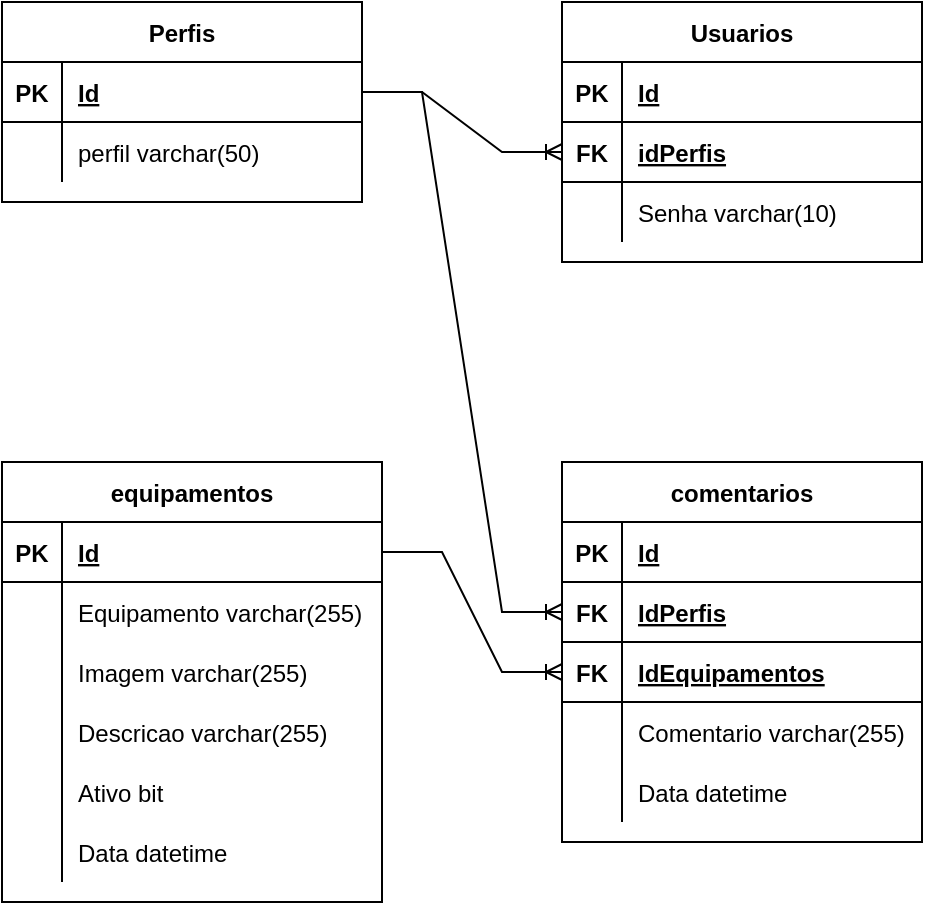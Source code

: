 <mxfile version="17.0.0" type="device" pages="2"><diagram id="mDJBDzFEqx9KBHEPvvmb" name="logico"><mxGraphModel dx="716" dy="403" grid="1" gridSize="10" guides="1" tooltips="1" connect="1" arrows="1" fold="1" page="1" pageScale="1" pageWidth="827" pageHeight="1169" math="0" shadow="0"><root><mxCell id="0"/><mxCell id="1" parent="0"/><mxCell id="s0BUo5IRbBce1JvLdzAz-1" value="Usuarios" style="shape=table;startSize=30;container=1;collapsible=1;childLayout=tableLayout;fixedRows=1;rowLines=0;fontStyle=1;align=center;resizeLast=1;" vertex="1" parent="1"><mxGeometry x="320" y="220" width="180" height="130" as="geometry"/></mxCell><mxCell id="s0BUo5IRbBce1JvLdzAz-2" value="" style="shape=tableRow;horizontal=0;startSize=0;swimlaneHead=0;swimlaneBody=0;fillColor=none;collapsible=0;dropTarget=0;points=[[0,0.5],[1,0.5]];portConstraint=eastwest;top=0;left=0;right=0;bottom=1;" vertex="1" parent="s0BUo5IRbBce1JvLdzAz-1"><mxGeometry y="30" width="180" height="30" as="geometry"/></mxCell><mxCell id="s0BUo5IRbBce1JvLdzAz-3" value="PK" style="shape=partialRectangle;connectable=0;fillColor=none;top=0;left=0;bottom=0;right=0;fontStyle=1;overflow=hidden;" vertex="1" parent="s0BUo5IRbBce1JvLdzAz-2"><mxGeometry width="30" height="30" as="geometry"><mxRectangle width="30" height="30" as="alternateBounds"/></mxGeometry></mxCell><mxCell id="s0BUo5IRbBce1JvLdzAz-4" value="Id" style="shape=partialRectangle;connectable=0;fillColor=none;top=0;left=0;bottom=0;right=0;align=left;spacingLeft=6;fontStyle=5;overflow=hidden;" vertex="1" parent="s0BUo5IRbBce1JvLdzAz-2"><mxGeometry x="30" width="150" height="30" as="geometry"><mxRectangle width="150" height="30" as="alternateBounds"/></mxGeometry></mxCell><mxCell id="s0BUo5IRbBce1JvLdzAz-74" value="" style="shape=tableRow;horizontal=0;startSize=0;swimlaneHead=0;swimlaneBody=0;fillColor=none;collapsible=0;dropTarget=0;points=[[0,0.5],[1,0.5]];portConstraint=eastwest;top=0;left=0;right=0;bottom=1;" vertex="1" parent="s0BUo5IRbBce1JvLdzAz-1"><mxGeometry y="60" width="180" height="30" as="geometry"/></mxCell><mxCell id="s0BUo5IRbBce1JvLdzAz-75" value="FK" style="shape=partialRectangle;connectable=0;fillColor=none;top=0;left=0;bottom=0;right=0;fontStyle=1;overflow=hidden;" vertex="1" parent="s0BUo5IRbBce1JvLdzAz-74"><mxGeometry width="30" height="30" as="geometry"><mxRectangle width="30" height="30" as="alternateBounds"/></mxGeometry></mxCell><mxCell id="s0BUo5IRbBce1JvLdzAz-76" value="idPerfis" style="shape=partialRectangle;connectable=0;fillColor=none;top=0;left=0;bottom=0;right=0;align=left;spacingLeft=6;fontStyle=5;overflow=hidden;" vertex="1" parent="s0BUo5IRbBce1JvLdzAz-74"><mxGeometry x="30" width="150" height="30" as="geometry"><mxRectangle width="150" height="30" as="alternateBounds"/></mxGeometry></mxCell><mxCell id="s0BUo5IRbBce1JvLdzAz-5" value="" style="shape=tableRow;horizontal=0;startSize=0;swimlaneHead=0;swimlaneBody=0;fillColor=none;collapsible=0;dropTarget=0;points=[[0,0.5],[1,0.5]];portConstraint=eastwest;top=0;left=0;right=0;bottom=0;" vertex="1" parent="s0BUo5IRbBce1JvLdzAz-1"><mxGeometry y="90" width="180" height="30" as="geometry"/></mxCell><mxCell id="s0BUo5IRbBce1JvLdzAz-6" value="" style="shape=partialRectangle;connectable=0;fillColor=none;top=0;left=0;bottom=0;right=0;editable=1;overflow=hidden;" vertex="1" parent="s0BUo5IRbBce1JvLdzAz-5"><mxGeometry width="30" height="30" as="geometry"><mxRectangle width="30" height="30" as="alternateBounds"/></mxGeometry></mxCell><mxCell id="s0BUo5IRbBce1JvLdzAz-7" value="Senha varchar(10)" style="shape=partialRectangle;connectable=0;fillColor=none;top=0;left=0;bottom=0;right=0;align=left;spacingLeft=6;overflow=hidden;" vertex="1" parent="s0BUo5IRbBce1JvLdzAz-5"><mxGeometry x="30" width="150" height="30" as="geometry"><mxRectangle width="150" height="30" as="alternateBounds"/></mxGeometry></mxCell><mxCell id="s0BUo5IRbBce1JvLdzAz-14" value="equipamentos" style="shape=table;startSize=30;container=1;collapsible=1;childLayout=tableLayout;fixedRows=1;rowLines=0;fontStyle=1;align=center;resizeLast=1;" vertex="1" parent="1"><mxGeometry x="40" y="450" width="190" height="220" as="geometry"/></mxCell><mxCell id="s0BUo5IRbBce1JvLdzAz-15" value="" style="shape=tableRow;horizontal=0;startSize=0;swimlaneHead=0;swimlaneBody=0;fillColor=none;collapsible=0;dropTarget=0;points=[[0,0.5],[1,0.5]];portConstraint=eastwest;top=0;left=0;right=0;bottom=1;" vertex="1" parent="s0BUo5IRbBce1JvLdzAz-14"><mxGeometry y="30" width="190" height="30" as="geometry"/></mxCell><mxCell id="s0BUo5IRbBce1JvLdzAz-16" value="PK" style="shape=partialRectangle;connectable=0;fillColor=none;top=0;left=0;bottom=0;right=0;fontStyle=1;overflow=hidden;" vertex="1" parent="s0BUo5IRbBce1JvLdzAz-15"><mxGeometry width="30" height="30" as="geometry"><mxRectangle width="30" height="30" as="alternateBounds"/></mxGeometry></mxCell><mxCell id="s0BUo5IRbBce1JvLdzAz-17" value="Id" style="shape=partialRectangle;connectable=0;fillColor=none;top=0;left=0;bottom=0;right=0;align=left;spacingLeft=6;fontStyle=5;overflow=hidden;" vertex="1" parent="s0BUo5IRbBce1JvLdzAz-15"><mxGeometry x="30" width="160" height="30" as="geometry"><mxRectangle width="160" height="30" as="alternateBounds"/></mxGeometry></mxCell><mxCell id="s0BUo5IRbBce1JvLdzAz-18" value="" style="shape=tableRow;horizontal=0;startSize=0;swimlaneHead=0;swimlaneBody=0;fillColor=none;collapsible=0;dropTarget=0;points=[[0,0.5],[1,0.5]];portConstraint=eastwest;top=0;left=0;right=0;bottom=0;" vertex="1" parent="s0BUo5IRbBce1JvLdzAz-14"><mxGeometry y="60" width="190" height="30" as="geometry"/></mxCell><mxCell id="s0BUo5IRbBce1JvLdzAz-19" value="" style="shape=partialRectangle;connectable=0;fillColor=none;top=0;left=0;bottom=0;right=0;editable=1;overflow=hidden;" vertex="1" parent="s0BUo5IRbBce1JvLdzAz-18"><mxGeometry width="30" height="30" as="geometry"><mxRectangle width="30" height="30" as="alternateBounds"/></mxGeometry></mxCell><mxCell id="s0BUo5IRbBce1JvLdzAz-20" value="Equipamento varchar(255)" style="shape=partialRectangle;connectable=0;fillColor=none;top=0;left=0;bottom=0;right=0;align=left;spacingLeft=6;overflow=hidden;" vertex="1" parent="s0BUo5IRbBce1JvLdzAz-18"><mxGeometry x="30" width="160" height="30" as="geometry"><mxRectangle width="160" height="30" as="alternateBounds"/></mxGeometry></mxCell><mxCell id="s0BUo5IRbBce1JvLdzAz-21" value="" style="shape=tableRow;horizontal=0;startSize=0;swimlaneHead=0;swimlaneBody=0;fillColor=none;collapsible=0;dropTarget=0;points=[[0,0.5],[1,0.5]];portConstraint=eastwest;top=0;left=0;right=0;bottom=0;" vertex="1" parent="s0BUo5IRbBce1JvLdzAz-14"><mxGeometry y="90" width="190" height="30" as="geometry"/></mxCell><mxCell id="s0BUo5IRbBce1JvLdzAz-22" value="" style="shape=partialRectangle;connectable=0;fillColor=none;top=0;left=0;bottom=0;right=0;editable=1;overflow=hidden;" vertex="1" parent="s0BUo5IRbBce1JvLdzAz-21"><mxGeometry width="30" height="30" as="geometry"><mxRectangle width="30" height="30" as="alternateBounds"/></mxGeometry></mxCell><mxCell id="s0BUo5IRbBce1JvLdzAz-23" value="Imagem varchar(255)" style="shape=partialRectangle;connectable=0;fillColor=none;top=0;left=0;bottom=0;right=0;align=left;spacingLeft=6;overflow=hidden;" vertex="1" parent="s0BUo5IRbBce1JvLdzAz-21"><mxGeometry x="30" width="160" height="30" as="geometry"><mxRectangle width="160" height="30" as="alternateBounds"/></mxGeometry></mxCell><mxCell id="s0BUo5IRbBce1JvLdzAz-77" value="" style="shape=tableRow;horizontal=0;startSize=0;swimlaneHead=0;swimlaneBody=0;fillColor=none;collapsible=0;dropTarget=0;points=[[0,0.5],[1,0.5]];portConstraint=eastwest;top=0;left=0;right=0;bottom=0;" vertex="1" parent="s0BUo5IRbBce1JvLdzAz-14"><mxGeometry y="120" width="190" height="30" as="geometry"/></mxCell><mxCell id="s0BUo5IRbBce1JvLdzAz-78" value="" style="shape=partialRectangle;connectable=0;fillColor=none;top=0;left=0;bottom=0;right=0;editable=1;overflow=hidden;" vertex="1" parent="s0BUo5IRbBce1JvLdzAz-77"><mxGeometry width="30" height="30" as="geometry"><mxRectangle width="30" height="30" as="alternateBounds"/></mxGeometry></mxCell><mxCell id="s0BUo5IRbBce1JvLdzAz-79" value="Descricao varchar(255)" style="shape=partialRectangle;connectable=0;fillColor=none;top=0;left=0;bottom=0;right=0;align=left;spacingLeft=6;overflow=hidden;" vertex="1" parent="s0BUo5IRbBce1JvLdzAz-77"><mxGeometry x="30" width="160" height="30" as="geometry"><mxRectangle width="160" height="30" as="alternateBounds"/></mxGeometry></mxCell><mxCell id="s0BUo5IRbBce1JvLdzAz-83" value="" style="shape=tableRow;horizontal=0;startSize=0;swimlaneHead=0;swimlaneBody=0;fillColor=none;collapsible=0;dropTarget=0;points=[[0,0.5],[1,0.5]];portConstraint=eastwest;top=0;left=0;right=0;bottom=0;" vertex="1" parent="s0BUo5IRbBce1JvLdzAz-14"><mxGeometry y="150" width="190" height="30" as="geometry"/></mxCell><mxCell id="s0BUo5IRbBce1JvLdzAz-84" value="" style="shape=partialRectangle;connectable=0;fillColor=none;top=0;left=0;bottom=0;right=0;editable=1;overflow=hidden;" vertex="1" parent="s0BUo5IRbBce1JvLdzAz-83"><mxGeometry width="30" height="30" as="geometry"><mxRectangle width="30" height="30" as="alternateBounds"/></mxGeometry></mxCell><mxCell id="s0BUo5IRbBce1JvLdzAz-85" value="Ativo bit" style="shape=partialRectangle;connectable=0;fillColor=none;top=0;left=0;bottom=0;right=0;align=left;spacingLeft=6;overflow=hidden;" vertex="1" parent="s0BUo5IRbBce1JvLdzAz-83"><mxGeometry x="30" width="160" height="30" as="geometry"><mxRectangle width="160" height="30" as="alternateBounds"/></mxGeometry></mxCell><mxCell id="s0BUo5IRbBce1JvLdzAz-24" value="" style="shape=tableRow;horizontal=0;startSize=0;swimlaneHead=0;swimlaneBody=0;fillColor=none;collapsible=0;dropTarget=0;points=[[0,0.5],[1,0.5]];portConstraint=eastwest;top=0;left=0;right=0;bottom=0;" vertex="1" parent="s0BUo5IRbBce1JvLdzAz-14"><mxGeometry y="180" width="190" height="30" as="geometry"/></mxCell><mxCell id="s0BUo5IRbBce1JvLdzAz-25" value="" style="shape=partialRectangle;connectable=0;fillColor=none;top=0;left=0;bottom=0;right=0;editable=1;overflow=hidden;" vertex="1" parent="s0BUo5IRbBce1JvLdzAz-24"><mxGeometry width="30" height="30" as="geometry"><mxRectangle width="30" height="30" as="alternateBounds"/></mxGeometry></mxCell><mxCell id="s0BUo5IRbBce1JvLdzAz-26" value="Data datetime" style="shape=partialRectangle;connectable=0;fillColor=none;top=0;left=0;bottom=0;right=0;align=left;spacingLeft=6;overflow=hidden;" vertex="1" parent="s0BUo5IRbBce1JvLdzAz-24"><mxGeometry x="30" width="160" height="30" as="geometry"><mxRectangle width="160" height="30" as="alternateBounds"/></mxGeometry></mxCell><mxCell id="s0BUo5IRbBce1JvLdzAz-27" value="comentarios" style="shape=table;startSize=30;container=1;collapsible=1;childLayout=tableLayout;fixedRows=1;rowLines=0;fontStyle=1;align=center;resizeLast=1;" vertex="1" parent="1"><mxGeometry x="320" y="450" width="180" height="190" as="geometry"/></mxCell><mxCell id="s0BUo5IRbBce1JvLdzAz-28" value="" style="shape=tableRow;horizontal=0;startSize=0;swimlaneHead=0;swimlaneBody=0;fillColor=none;collapsible=0;dropTarget=0;points=[[0,0.5],[1,0.5]];portConstraint=eastwest;top=0;left=0;right=0;bottom=1;" vertex="1" parent="s0BUo5IRbBce1JvLdzAz-27"><mxGeometry y="30" width="180" height="30" as="geometry"/></mxCell><mxCell id="s0BUo5IRbBce1JvLdzAz-29" value="PK" style="shape=partialRectangle;connectable=0;fillColor=none;top=0;left=0;bottom=0;right=0;fontStyle=1;overflow=hidden;" vertex="1" parent="s0BUo5IRbBce1JvLdzAz-28"><mxGeometry width="30" height="30" as="geometry"><mxRectangle width="30" height="30" as="alternateBounds"/></mxGeometry></mxCell><mxCell id="s0BUo5IRbBce1JvLdzAz-30" value="Id" style="shape=partialRectangle;connectable=0;fillColor=none;top=0;left=0;bottom=0;right=0;align=left;spacingLeft=6;fontStyle=5;overflow=hidden;" vertex="1" parent="s0BUo5IRbBce1JvLdzAz-28"><mxGeometry x="30" width="150" height="30" as="geometry"><mxRectangle width="150" height="30" as="alternateBounds"/></mxGeometry></mxCell><mxCell id="s0BUo5IRbBce1JvLdzAz-86" value="" style="shape=tableRow;horizontal=0;startSize=0;swimlaneHead=0;swimlaneBody=0;fillColor=none;collapsible=0;dropTarget=0;points=[[0,0.5],[1,0.5]];portConstraint=eastwest;top=0;left=0;right=0;bottom=1;" vertex="1" parent="s0BUo5IRbBce1JvLdzAz-27"><mxGeometry y="60" width="180" height="30" as="geometry"/></mxCell><mxCell id="s0BUo5IRbBce1JvLdzAz-87" value="FK" style="shape=partialRectangle;connectable=0;fillColor=none;top=0;left=0;bottom=0;right=0;fontStyle=1;overflow=hidden;" vertex="1" parent="s0BUo5IRbBce1JvLdzAz-86"><mxGeometry width="30" height="30" as="geometry"><mxRectangle width="30" height="30" as="alternateBounds"/></mxGeometry></mxCell><mxCell id="s0BUo5IRbBce1JvLdzAz-88" value="IdPerfis" style="shape=partialRectangle;connectable=0;fillColor=none;top=0;left=0;bottom=0;right=0;align=left;spacingLeft=6;fontStyle=5;overflow=hidden;" vertex="1" parent="s0BUo5IRbBce1JvLdzAz-86"><mxGeometry x="30" width="150" height="30" as="geometry"><mxRectangle width="150" height="30" as="alternateBounds"/></mxGeometry></mxCell><mxCell id="s0BUo5IRbBce1JvLdzAz-93" value="" style="shape=tableRow;horizontal=0;startSize=0;swimlaneHead=0;swimlaneBody=0;fillColor=none;collapsible=0;dropTarget=0;points=[[0,0.5],[1,0.5]];portConstraint=eastwest;top=0;left=0;right=0;bottom=1;" vertex="1" parent="s0BUo5IRbBce1JvLdzAz-27"><mxGeometry y="90" width="180" height="30" as="geometry"/></mxCell><mxCell id="s0BUo5IRbBce1JvLdzAz-94" value="FK" style="shape=partialRectangle;connectable=0;fillColor=none;top=0;left=0;bottom=0;right=0;fontStyle=1;overflow=hidden;" vertex="1" parent="s0BUo5IRbBce1JvLdzAz-93"><mxGeometry width="30" height="30" as="geometry"><mxRectangle width="30" height="30" as="alternateBounds"/></mxGeometry></mxCell><mxCell id="s0BUo5IRbBce1JvLdzAz-95" value="IdEquipamentos" style="shape=partialRectangle;connectable=0;fillColor=none;top=0;left=0;bottom=0;right=0;align=left;spacingLeft=6;fontStyle=5;overflow=hidden;" vertex="1" parent="s0BUo5IRbBce1JvLdzAz-93"><mxGeometry x="30" width="150" height="30" as="geometry"><mxRectangle width="150" height="30" as="alternateBounds"/></mxGeometry></mxCell><mxCell id="s0BUo5IRbBce1JvLdzAz-34" value="" style="shape=tableRow;horizontal=0;startSize=0;swimlaneHead=0;swimlaneBody=0;fillColor=none;collapsible=0;dropTarget=0;points=[[0,0.5],[1,0.5]];portConstraint=eastwest;top=0;left=0;right=0;bottom=0;" vertex="1" parent="s0BUo5IRbBce1JvLdzAz-27"><mxGeometry y="120" width="180" height="30" as="geometry"/></mxCell><mxCell id="s0BUo5IRbBce1JvLdzAz-35" value="" style="shape=partialRectangle;connectable=0;fillColor=none;top=0;left=0;bottom=0;right=0;editable=1;overflow=hidden;" vertex="1" parent="s0BUo5IRbBce1JvLdzAz-34"><mxGeometry width="30" height="30" as="geometry"><mxRectangle width="30" height="30" as="alternateBounds"/></mxGeometry></mxCell><mxCell id="s0BUo5IRbBce1JvLdzAz-36" value="Comentario varchar(255)" style="shape=partialRectangle;connectable=0;fillColor=none;top=0;left=0;bottom=0;right=0;align=left;spacingLeft=6;overflow=hidden;" vertex="1" parent="s0BUo5IRbBce1JvLdzAz-34"><mxGeometry x="30" width="150" height="30" as="geometry"><mxRectangle width="150" height="30" as="alternateBounds"/></mxGeometry></mxCell><mxCell id="s0BUo5IRbBce1JvLdzAz-37" value="" style="shape=tableRow;horizontal=0;startSize=0;swimlaneHead=0;swimlaneBody=0;fillColor=none;collapsible=0;dropTarget=0;points=[[0,0.5],[1,0.5]];portConstraint=eastwest;top=0;left=0;right=0;bottom=0;" vertex="1" parent="s0BUo5IRbBce1JvLdzAz-27"><mxGeometry y="150" width="180" height="30" as="geometry"/></mxCell><mxCell id="s0BUo5IRbBce1JvLdzAz-38" value="" style="shape=partialRectangle;connectable=0;fillColor=none;top=0;left=0;bottom=0;right=0;editable=1;overflow=hidden;" vertex="1" parent="s0BUo5IRbBce1JvLdzAz-37"><mxGeometry width="30" height="30" as="geometry"><mxRectangle width="30" height="30" as="alternateBounds"/></mxGeometry></mxCell><mxCell id="s0BUo5IRbBce1JvLdzAz-39" value="Data datetime" style="shape=partialRectangle;connectable=0;fillColor=none;top=0;left=0;bottom=0;right=0;align=left;spacingLeft=6;overflow=hidden;" vertex="1" parent="s0BUo5IRbBce1JvLdzAz-37"><mxGeometry x="30" width="150" height="30" as="geometry"><mxRectangle width="150" height="30" as="alternateBounds"/></mxGeometry></mxCell><mxCell id="s0BUo5IRbBce1JvLdzAz-40" value="Perfis" style="shape=table;startSize=30;container=1;collapsible=1;childLayout=tableLayout;fixedRows=1;rowLines=0;fontStyle=1;align=center;resizeLast=1;" vertex="1" parent="1"><mxGeometry x="40" y="220" width="180" height="100" as="geometry"/></mxCell><mxCell id="s0BUo5IRbBce1JvLdzAz-41" value="" style="shape=tableRow;horizontal=0;startSize=0;swimlaneHead=0;swimlaneBody=0;fillColor=none;collapsible=0;dropTarget=0;points=[[0,0.5],[1,0.5]];portConstraint=eastwest;top=0;left=0;right=0;bottom=1;" vertex="1" parent="s0BUo5IRbBce1JvLdzAz-40"><mxGeometry y="30" width="180" height="30" as="geometry"/></mxCell><mxCell id="s0BUo5IRbBce1JvLdzAz-42" value="PK" style="shape=partialRectangle;connectable=0;fillColor=none;top=0;left=0;bottom=0;right=0;fontStyle=1;overflow=hidden;" vertex="1" parent="s0BUo5IRbBce1JvLdzAz-41"><mxGeometry width="30" height="30" as="geometry"><mxRectangle width="30" height="30" as="alternateBounds"/></mxGeometry></mxCell><mxCell id="s0BUo5IRbBce1JvLdzAz-43" value="Id" style="shape=partialRectangle;connectable=0;fillColor=none;top=0;left=0;bottom=0;right=0;align=left;spacingLeft=6;fontStyle=5;overflow=hidden;" vertex="1" parent="s0BUo5IRbBce1JvLdzAz-41"><mxGeometry x="30" width="150" height="30" as="geometry"><mxRectangle width="150" height="30" as="alternateBounds"/></mxGeometry></mxCell><mxCell id="s0BUo5IRbBce1JvLdzAz-44" value="" style="shape=tableRow;horizontal=0;startSize=0;swimlaneHead=0;swimlaneBody=0;fillColor=none;collapsible=0;dropTarget=0;points=[[0,0.5],[1,0.5]];portConstraint=eastwest;top=0;left=0;right=0;bottom=0;" vertex="1" parent="s0BUo5IRbBce1JvLdzAz-40"><mxGeometry y="60" width="180" height="30" as="geometry"/></mxCell><mxCell id="s0BUo5IRbBce1JvLdzAz-45" value="" style="shape=partialRectangle;connectable=0;fillColor=none;top=0;left=0;bottom=0;right=0;editable=1;overflow=hidden;" vertex="1" parent="s0BUo5IRbBce1JvLdzAz-44"><mxGeometry width="30" height="30" as="geometry"><mxRectangle width="30" height="30" as="alternateBounds"/></mxGeometry></mxCell><mxCell id="s0BUo5IRbBce1JvLdzAz-46" value="perfil varchar(50)" style="shape=partialRectangle;connectable=0;fillColor=none;top=0;left=0;bottom=0;right=0;align=left;spacingLeft=6;overflow=hidden;" vertex="1" parent="s0BUo5IRbBce1JvLdzAz-44"><mxGeometry x="30" width="150" height="30" as="geometry"><mxRectangle width="150" height="30" as="alternateBounds"/></mxGeometry></mxCell><mxCell id="s0BUo5IRbBce1JvLdzAz-96" value="" style="edgeStyle=entityRelationEdgeStyle;fontSize=12;html=1;endArrow=ERoneToMany;rounded=0;" edge="1" parent="1" source="s0BUo5IRbBce1JvLdzAz-41" target="s0BUo5IRbBce1JvLdzAz-74"><mxGeometry width="100" height="100" relative="1" as="geometry"><mxPoint x="210" y="400" as="sourcePoint"/><mxPoint x="310" y="300" as="targetPoint"/></mxGeometry></mxCell><mxCell id="s0BUo5IRbBce1JvLdzAz-97" value="" style="edgeStyle=entityRelationEdgeStyle;fontSize=12;html=1;endArrow=ERoneToMany;rounded=0;" edge="1" parent="1" source="s0BUo5IRbBce1JvLdzAz-41" target="s0BUo5IRbBce1JvLdzAz-86"><mxGeometry width="100" height="100" relative="1" as="geometry"><mxPoint x="200.0" y="350" as="sourcePoint"/><mxPoint x="300" y="380" as="targetPoint"/></mxGeometry></mxCell><mxCell id="s0BUo5IRbBce1JvLdzAz-98" value="" style="edgeStyle=entityRelationEdgeStyle;fontSize=12;html=1;endArrow=ERoneToMany;rounded=0;" edge="1" parent="1" source="s0BUo5IRbBce1JvLdzAz-15" target="s0BUo5IRbBce1JvLdzAz-93"><mxGeometry width="100" height="100" relative="1" as="geometry"><mxPoint x="230.0" y="275" as="sourcePoint"/><mxPoint x="330" y="535" as="targetPoint"/></mxGeometry></mxCell></root></mxGraphModel></diagram><diagram id="usnAdzIzjz3aPlT-hz3T" name="atividades"><mxGraphModel dx="865" dy="488" grid="1" gridSize="10" guides="1" tooltips="1" connect="1" arrows="1" fold="1" page="1" pageScale="1" pageWidth="827" pageHeight="1169" math="0" shadow="0"><root><mxCell id="jtUHGkiTQgxObFIdpVsq-0"/><mxCell id="jtUHGkiTQgxObFIdpVsq-1" parent="jtUHGkiTQgxObFIdpVsq-0"/><mxCell id="jtUHGkiTQgxObFIdpVsq-2" value="" style="ellipse;html=1;shape=startState;fillColor=#000000;strokeColor=#ff0000;" vertex="1" parent="jtUHGkiTQgxObFIdpVsq-1"><mxGeometry x="400" y="260" width="30" height="30" as="geometry"/></mxCell><mxCell id="jtUHGkiTQgxObFIdpVsq-3" value="" style="edgeStyle=orthogonalEdgeStyle;html=1;verticalAlign=bottom;endArrow=open;endSize=8;strokeColor=#ff0000;rounded=0;" edge="1" source="jtUHGkiTQgxObFIdpVsq-2" parent="jtUHGkiTQgxObFIdpVsq-1"><mxGeometry relative="1" as="geometry"><mxPoint x="415" y="350" as="targetPoint"/></mxGeometry></mxCell><mxCell id="jtUHGkiTQgxObFIdpVsq-4" value="" style="ellipse;html=1;shape=endState;fillColor=#000000;strokeColor=#ff0000;" vertex="1" parent="jtUHGkiTQgxObFIdpVsq-1"><mxGeometry x="400" y="950" width="30" height="30" as="geometry"/></mxCell><mxCell id="jtUHGkiTQgxObFIdpVsq-7" value="Efetuar Login" style="rounded=1;whiteSpace=wrap;html=1;arcSize=40;fontColor=#000000;fillColor=#ffffc0;strokeColor=#ff0000;" vertex="1" parent="jtUHGkiTQgxObFIdpVsq-1"><mxGeometry x="355" y="350" width="120" height="40" as="geometry"/></mxCell><mxCell id="jtUHGkiTQgxObFIdpVsq-8" value="" style="edgeStyle=orthogonalEdgeStyle;html=1;verticalAlign=bottom;endArrow=open;endSize=8;strokeColor=#ff0000;rounded=0;entryX=0.5;entryY=0;entryDx=0;entryDy=0;" edge="1" source="jtUHGkiTQgxObFIdpVsq-7" parent="jtUHGkiTQgxObFIdpVsq-1" target="jtUHGkiTQgxObFIdpVsq-9"><mxGeometry relative="1" as="geometry"><mxPoint x="530" y="420" as="targetPoint"/><Array as="points"/></mxGeometry></mxCell><mxCell id="jtUHGkiTQgxObFIdpVsq-9" value="Usuario valido?" style="rhombus;whiteSpace=wrap;html=1;fillColor=#ffffc0;strokeColor=#ff0000;" vertex="1" parent="jtUHGkiTQgxObFIdpVsq-1"><mxGeometry x="375" y="480" width="80" height="40" as="geometry"/></mxCell><mxCell id="jtUHGkiTQgxObFIdpVsq-10" value="no" style="edgeStyle=orthogonalEdgeStyle;html=1;align=left;verticalAlign=bottom;endArrow=open;endSize=8;strokeColor=#ff0000;rounded=0;entryX=0;entryY=0.5;entryDx=0;entryDy=0;" edge="1" source="jtUHGkiTQgxObFIdpVsq-9" parent="jtUHGkiTQgxObFIdpVsq-1" target="jtUHGkiTQgxObFIdpVsq-12"><mxGeometry x="-1" relative="1" as="geometry"><mxPoint x="504" y="450" as="targetPoint"/></mxGeometry></mxCell><mxCell id="jtUHGkiTQgxObFIdpVsq-11" value="yes" style="edgeStyle=orthogonalEdgeStyle;html=1;align=left;verticalAlign=top;endArrow=open;endSize=8;strokeColor=#ff0000;rounded=0;entryX=0.5;entryY=0;entryDx=0;entryDy=0;" edge="1" source="jtUHGkiTQgxObFIdpVsq-9" parent="jtUHGkiTQgxObFIdpVsq-1" target="jtUHGkiTQgxObFIdpVsq-15"><mxGeometry x="-1" y="11" relative="1" as="geometry"><mxPoint x="510" y="660" as="targetPoint"/><Array as="points"><mxPoint x="415" y="590"/><mxPoint x="415" y="590"/></Array><mxPoint x="-6" y="-10" as="offset"/></mxGeometry></mxCell><mxCell id="jtUHGkiTQgxObFIdpVsq-14" style="edgeStyle=orthogonalEdgeStyle;rounded=0;orthogonalLoop=1;jettySize=auto;html=1;entryX=1;entryY=0.5;entryDx=0;entryDy=0;" edge="1" parent="jtUHGkiTQgxObFIdpVsq-1" source="jtUHGkiTQgxObFIdpVsq-12" target="jtUHGkiTQgxObFIdpVsq-7"><mxGeometry relative="1" as="geometry"><Array as="points"><mxPoint x="610" y="370"/></Array></mxGeometry></mxCell><mxCell id="jtUHGkiTQgxObFIdpVsq-12" value="Mostrar dados invalidos" style="rounded=1;whiteSpace=wrap;html=1;arcSize=40;fontColor=#000000;fillColor=#ffffc0;strokeColor=#ff0000;" vertex="1" parent="jtUHGkiTQgxObFIdpVsq-1"><mxGeometry x="550" y="480" width="120" height="40" as="geometry"/></mxCell><mxCell id="jtUHGkiTQgxObFIdpVsq-25" style="edgeStyle=orthogonalEdgeStyle;rounded=0;orthogonalLoop=1;jettySize=auto;html=1;entryX=0;entryY=0.5;entryDx=0;entryDy=0;" edge="1" parent="jtUHGkiTQgxObFIdpVsq-1" source="jtUHGkiTQgxObFIdpVsq-15" target="jtUHGkiTQgxObFIdpVsq-23"><mxGeometry relative="1" as="geometry"/></mxCell><mxCell id="jtUHGkiTQgxObFIdpVsq-29" style="edgeStyle=orthogonalEdgeStyle;rounded=0;orthogonalLoop=1;jettySize=auto;html=1;exitX=0.5;exitY=1;exitDx=0;exitDy=0;entryX=0.5;entryY=0;entryDx=0;entryDy=0;" edge="1" parent="jtUHGkiTQgxObFIdpVsq-1" source="jtUHGkiTQgxObFIdpVsq-15" target="jtUHGkiTQgxObFIdpVsq-17"><mxGeometry relative="1" as="geometry"/></mxCell><mxCell id="jtUHGkiTQgxObFIdpVsq-15" value="Acessar pagina de equipamentos" style="rounded=1;whiteSpace=wrap;html=1;arcSize=40;fontColor=#000000;fillColor=#ffffc0;strokeColor=#ff0000;" vertex="1" parent="jtUHGkiTQgxObFIdpVsq-1"><mxGeometry x="355" y="640" width="120" height="40" as="geometry"/></mxCell><mxCell id="jtUHGkiTQgxObFIdpVsq-30" style="edgeStyle=orthogonalEdgeStyle;rounded=0;orthogonalLoop=1;jettySize=auto;html=1;" edge="1" parent="jtUHGkiTQgxObFIdpVsq-1" source="jtUHGkiTQgxObFIdpVsq-17" target="jtUHGkiTQgxObFIdpVsq-21"><mxGeometry relative="1" as="geometry"><Array as="points"><mxPoint x="430" y="820"/><mxPoint x="500" y="820"/></Array></mxGeometry></mxCell><mxCell id="jtUHGkiTQgxObFIdpVsq-34" style="edgeStyle=orthogonalEdgeStyle;rounded=0;orthogonalLoop=1;jettySize=auto;html=1;exitX=0.25;exitY=1;exitDx=0;exitDy=0;entryX=0.5;entryY=0;entryDx=0;entryDy=0;" edge="1" parent="jtUHGkiTQgxObFIdpVsq-1" source="jtUHGkiTQgxObFIdpVsq-17" target="jtUHGkiTQgxObFIdpVsq-19"><mxGeometry relative="1" as="geometry"/></mxCell><mxCell id="jtUHGkiTQgxObFIdpVsq-17" value="Cadastrar novo equipamento" style="rounded=1;whiteSpace=wrap;html=1;arcSize=40;fontColor=#000000;fillColor=#ffffc0;strokeColor=#ff0000;" vertex="1" parent="jtUHGkiTQgxObFIdpVsq-1"><mxGeometry x="355" y="750" width="120" height="40" as="geometry"/></mxCell><mxCell id="jtUHGkiTQgxObFIdpVsq-33" style="edgeStyle=orthogonalEdgeStyle;rounded=0;orthogonalLoop=1;jettySize=auto;html=1;entryX=0.5;entryY=0;entryDx=0;entryDy=0;" edge="1" parent="jtUHGkiTQgxObFIdpVsq-1" source="jtUHGkiTQgxObFIdpVsq-19" target="jtUHGkiTQgxObFIdpVsq-4"><mxGeometry relative="1" as="geometry"><Array as="points"><mxPoint x="415" y="870"/></Array></mxGeometry></mxCell><mxCell id="jtUHGkiTQgxObFIdpVsq-19" value="Excluir equipamentos" style="rounded=1;whiteSpace=wrap;html=1;arcSize=40;fontColor=#000000;fillColor=#ffffc0;strokeColor=#ff0000;" vertex="1" parent="jtUHGkiTQgxObFIdpVsq-1"><mxGeometry x="270" y="850" width="120" height="40" as="geometry"/></mxCell><mxCell id="jtUHGkiTQgxObFIdpVsq-32" style="edgeStyle=orthogonalEdgeStyle;rounded=0;orthogonalLoop=1;jettySize=auto;html=1;" edge="1" parent="jtUHGkiTQgxObFIdpVsq-1" source="jtUHGkiTQgxObFIdpVsq-21" target="jtUHGkiTQgxObFIdpVsq-4"><mxGeometry relative="1" as="geometry"/></mxCell><mxCell id="jtUHGkiTQgxObFIdpVsq-21" value="Cadastrar comentario" style="rounded=1;whiteSpace=wrap;html=1;arcSize=40;fontColor=#000000;fillColor=#ffffc0;strokeColor=#ff0000;" vertex="1" parent="jtUHGkiTQgxObFIdpVsq-1"><mxGeometry x="440" y="850" width="120" height="40" as="geometry"/></mxCell><mxCell id="jtUHGkiTQgxObFIdpVsq-26" style="edgeStyle=orthogonalEdgeStyle;rounded=0;orthogonalLoop=1;jettySize=auto;html=1;entryX=1;entryY=0.5;entryDx=0;entryDy=0;" edge="1" parent="jtUHGkiTQgxObFIdpVsq-1" source="jtUHGkiTQgxObFIdpVsq-23" target="jtUHGkiTQgxObFIdpVsq-7"><mxGeometry relative="1" as="geometry"><Array as="points"><mxPoint x="710" y="660"/><mxPoint x="710" y="370"/></Array></mxGeometry></mxCell><mxCell id="jtUHGkiTQgxObFIdpVsq-23" value="LogOut" style="rounded=1;whiteSpace=wrap;html=1;arcSize=40;fontColor=#000000;fillColor=#ffffc0;strokeColor=#ff0000;" vertex="1" parent="jtUHGkiTQgxObFIdpVsq-1"><mxGeometry x="560" y="640" width="120" height="40" as="geometry"/></mxCell></root></mxGraphModel></diagram></mxfile>
